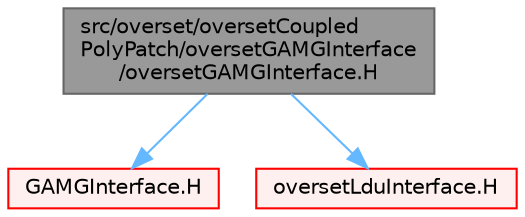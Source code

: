 digraph "src/overset/oversetCoupledPolyPatch/oversetGAMGInterface/oversetGAMGInterface.H"
{
 // LATEX_PDF_SIZE
  bgcolor="transparent";
  edge [fontname=Helvetica,fontsize=10,labelfontname=Helvetica,labelfontsize=10];
  node [fontname=Helvetica,fontsize=10,shape=box,height=0.2,width=0.4];
  Node1 [id="Node000001",label="src/overset/oversetCoupled\lPolyPatch/oversetGAMGInterface\l/oversetGAMGInterface.H",height=0.2,width=0.4,color="gray40", fillcolor="grey60", style="filled", fontcolor="black",tooltip=" "];
  Node1 -> Node2 [id="edge1_Node000001_Node000002",color="steelblue1",style="solid",tooltip=" "];
  Node2 [id="Node000002",label="GAMGInterface.H",height=0.2,width=0.4,color="red", fillcolor="#FFF0F0", style="filled",URL="$GAMGInterface_8H.html",tooltip=" "];
  Node1 -> Node214 [id="edge2_Node000001_Node000214",color="steelblue1",style="solid",tooltip=" "];
  Node214 [id="Node000214",label="oversetLduInterface.H",height=0.2,width=0.4,color="red", fillcolor="#FFF0F0", style="filled",URL="$oversetLduInterface_8H.html",tooltip=" "];
}
